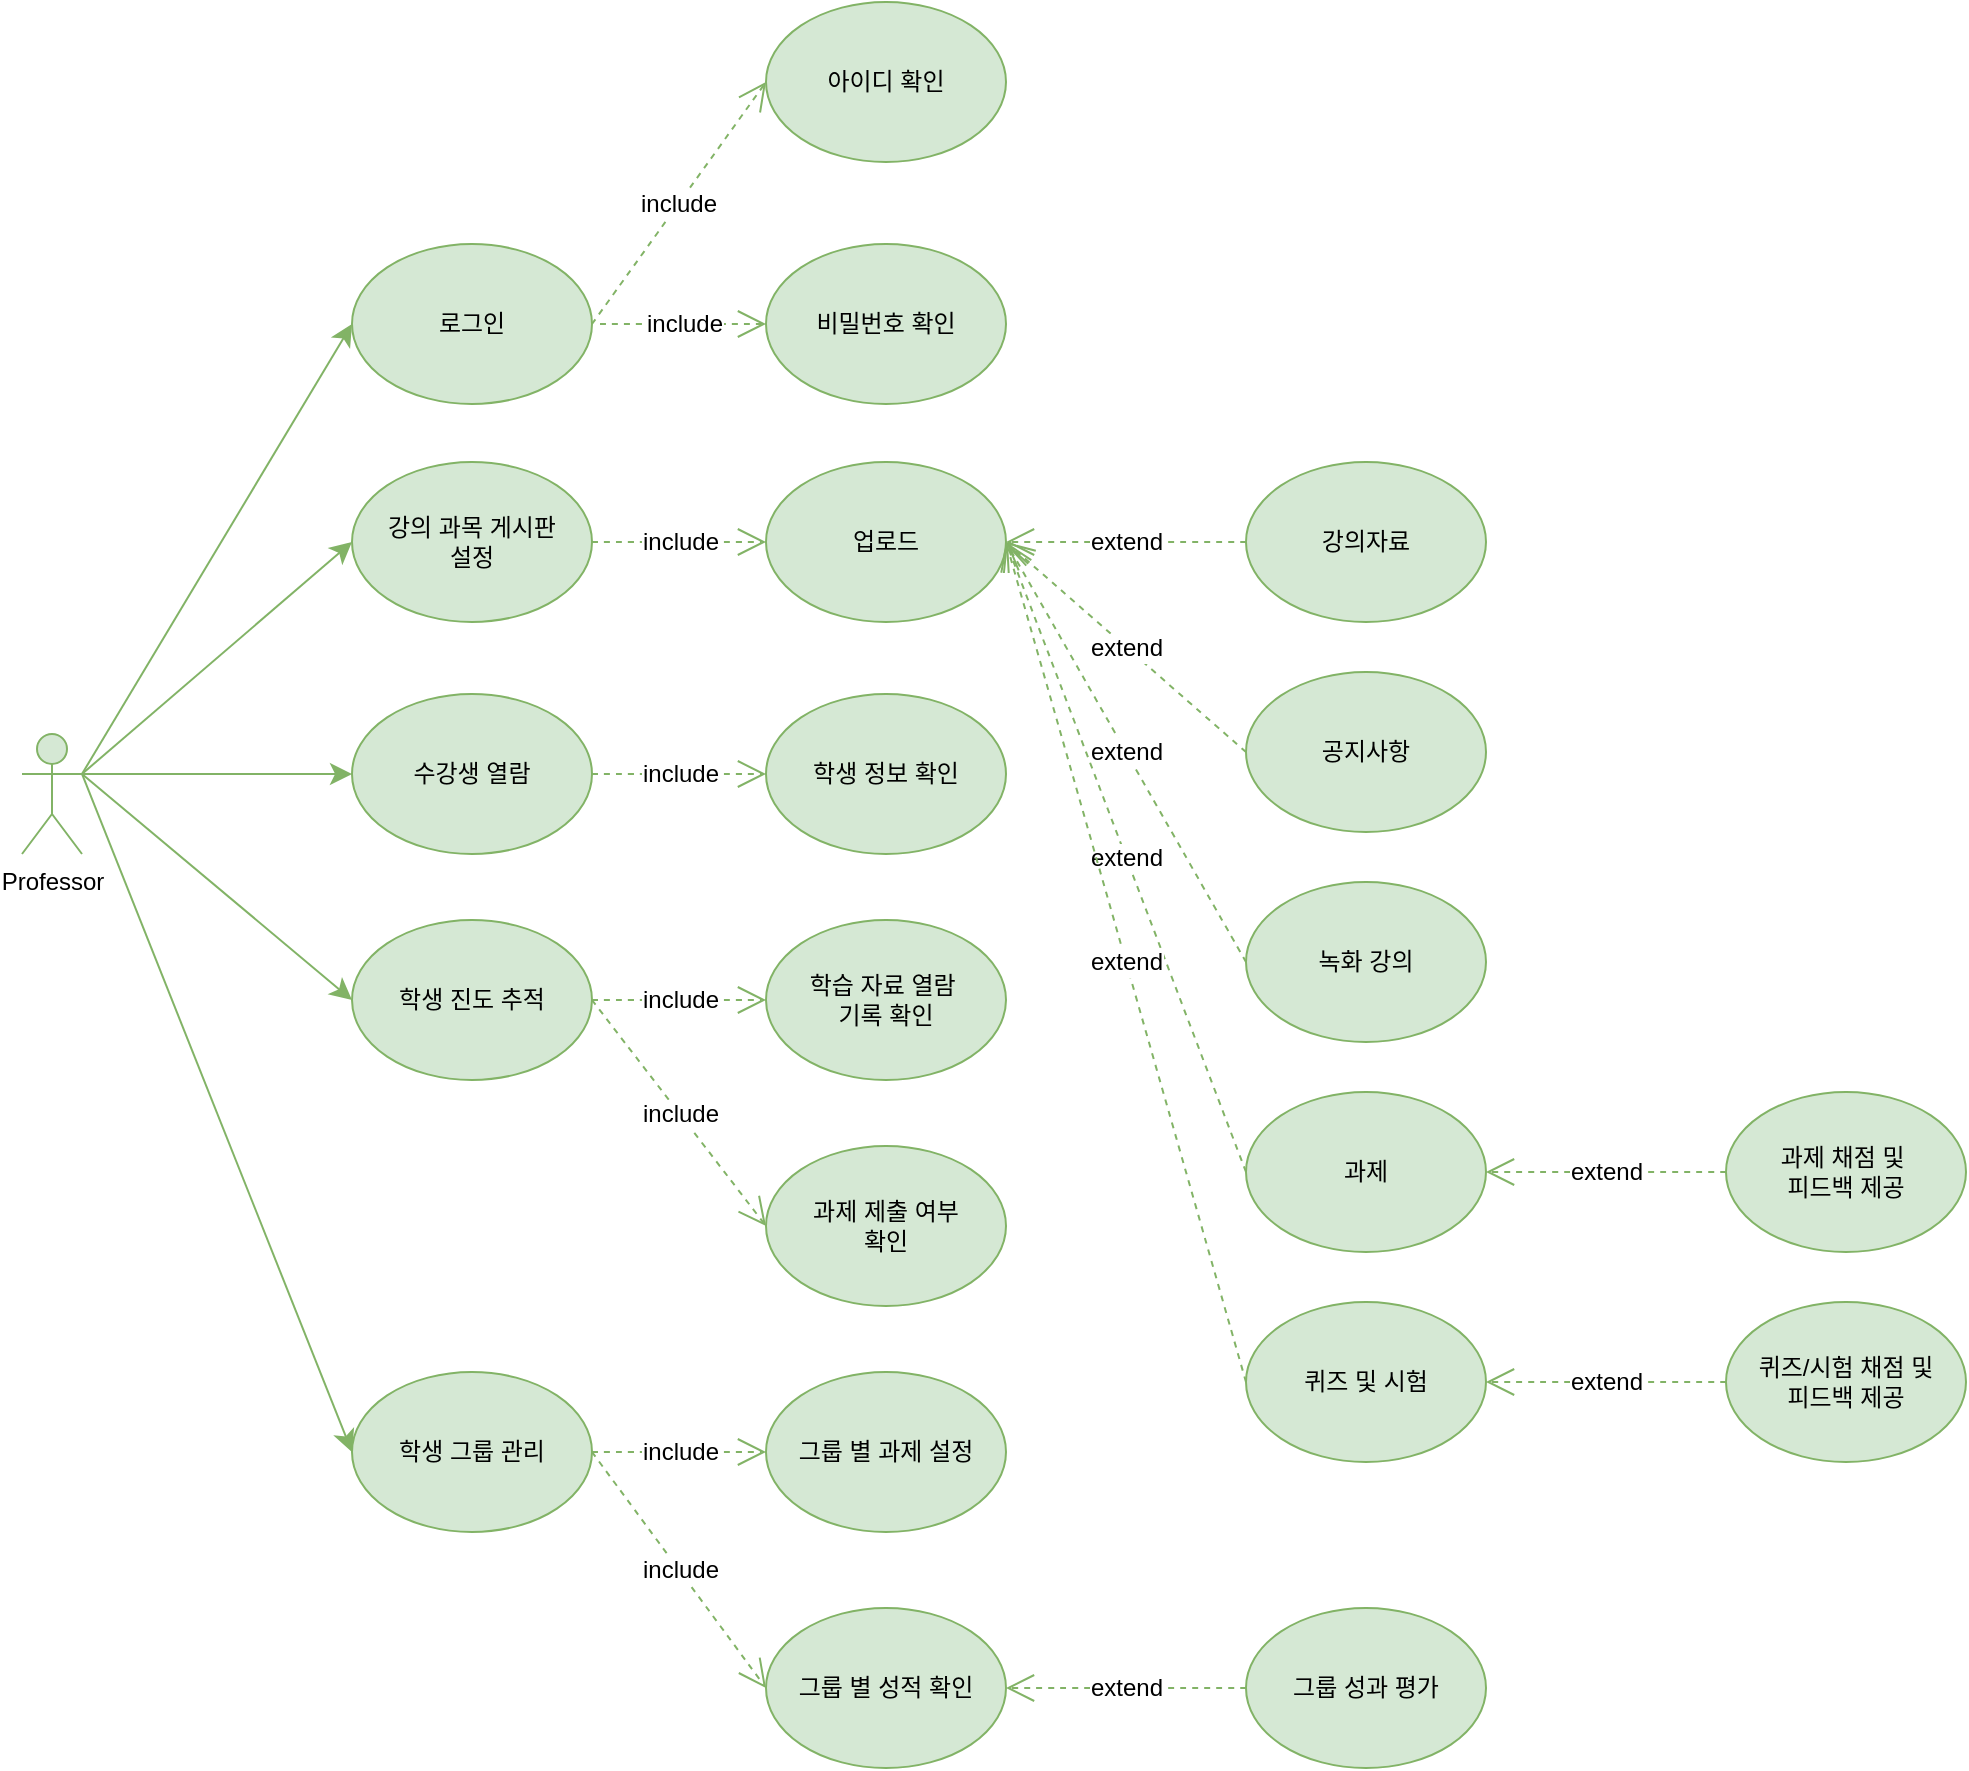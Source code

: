 <mxfile version="24.7.17">
  <diagram name="페이지-1" id="Jaoi5AOhNyEVhdPVCidP">
    <mxGraphModel dx="1900" dy="1146" grid="0" gridSize="10" guides="1" tooltips="1" connect="1" arrows="1" fold="1" page="0" pageScale="1" pageWidth="827" pageHeight="1169" math="0" shadow="0">
      <root>
        <mxCell id="0" />
        <mxCell id="1" parent="0" />
        <mxCell id="BDrPamRUkd0UW-RTRhFA-13" value="" style="edgeStyle=none;curved=1;rounded=0;orthogonalLoop=1;jettySize=auto;html=1;fontSize=12;startSize=8;endSize=8;entryX=0;entryY=0.5;entryDx=0;entryDy=0;exitX=1;exitY=0.333;exitDx=0;exitDy=0;exitPerimeter=0;fillColor=#d5e8d4;strokeColor=#82b366;" parent="1" source="BDrPamRUkd0UW-RTRhFA-1" target="BDrPamRUkd0UW-RTRhFA-9" edge="1">
          <mxGeometry relative="1" as="geometry" />
        </mxCell>
        <mxCell id="BDrPamRUkd0UW-RTRhFA-19" value="" style="edgeStyle=none;curved=1;rounded=0;orthogonalLoop=1;jettySize=auto;html=1;fontSize=12;startSize=8;endSize=8;entryX=0;entryY=0.5;entryDx=0;entryDy=0;exitX=1;exitY=0.333;exitDx=0;exitDy=0;exitPerimeter=0;fillColor=#d5e8d4;strokeColor=#82b366;" parent="1" source="BDrPamRUkd0UW-RTRhFA-1" target="BDrPamRUkd0UW-RTRhFA-11" edge="1">
          <mxGeometry relative="1" as="geometry">
            <Array as="points" />
          </mxGeometry>
        </mxCell>
        <mxCell id="BDrPamRUkd0UW-RTRhFA-1" value="Professor" style="shape=umlActor;verticalLabelPosition=bottom;verticalAlign=top;html=1;outlineConnect=0;fillColor=#d5e8d4;strokeColor=#82b366;" parent="1" vertex="1">
          <mxGeometry x="-80" y="163" width="30" height="60" as="geometry" />
        </mxCell>
        <mxCell id="BDrPamRUkd0UW-RTRhFA-7" value="수강생 열람" style="ellipse;whiteSpace=wrap;html=1;fillColor=#d5e8d4;strokeColor=#82b366;" parent="1" vertex="1">
          <mxGeometry x="85" y="143" width="120" height="80" as="geometry" />
        </mxCell>
        <mxCell id="BDrPamRUkd0UW-RTRhFA-8" value="강의 과목 게시판&lt;div&gt;설정&lt;/div&gt;" style="ellipse;whiteSpace=wrap;html=1;fillColor=#d5e8d4;strokeColor=#82b366;" parent="1" vertex="1">
          <mxGeometry x="85" y="27" width="120" height="80" as="geometry" />
        </mxCell>
        <mxCell id="BDrPamRUkd0UW-RTRhFA-9" value="로그인" style="ellipse;whiteSpace=wrap;html=1;fillColor=#d5e8d4;strokeColor=#82b366;" parent="1" vertex="1">
          <mxGeometry x="85" y="-82" width="120" height="80" as="geometry" />
        </mxCell>
        <mxCell id="BDrPamRUkd0UW-RTRhFA-10" value="학생 진도 추적" style="ellipse;whiteSpace=wrap;html=1;fillColor=#d5e8d4;strokeColor=#82b366;" parent="1" vertex="1">
          <mxGeometry x="85" y="256" width="120" height="80" as="geometry" />
        </mxCell>
        <mxCell id="BDrPamRUkd0UW-RTRhFA-11" value="학생 그룹 관리" style="ellipse;whiteSpace=wrap;html=1;fillColor=#d5e8d4;strokeColor=#82b366;" parent="1" vertex="1">
          <mxGeometry x="85" y="482" width="120" height="80" as="geometry" />
        </mxCell>
        <mxCell id="BDrPamRUkd0UW-RTRhFA-12" value="비밀번호 확인" style="ellipse;whiteSpace=wrap;html=1;fillColor=#d5e8d4;strokeColor=#82b366;" parent="1" vertex="1">
          <mxGeometry x="292" y="-82" width="120" height="80" as="geometry" />
        </mxCell>
        <mxCell id="BDrPamRUkd0UW-RTRhFA-14" value="" style="endArrow=classic;html=1;rounded=0;fontSize=12;startSize=8;endSize=8;curved=1;exitX=1;exitY=0.333;exitDx=0;exitDy=0;exitPerimeter=0;entryX=0;entryY=0.5;entryDx=0;entryDy=0;fillColor=#d5e8d4;strokeColor=#82b366;" parent="1" source="BDrPamRUkd0UW-RTRhFA-1" target="BDrPamRUkd0UW-RTRhFA-8" edge="1">
          <mxGeometry width="50" height="50" relative="1" as="geometry">
            <mxPoint x="29" y="244" as="sourcePoint" />
            <mxPoint x="56" y="260" as="targetPoint" />
          </mxGeometry>
        </mxCell>
        <mxCell id="BDrPamRUkd0UW-RTRhFA-15" value="" style="endArrow=classic;html=1;rounded=0;fontSize=12;startSize=8;endSize=8;curved=1;exitX=1;exitY=0.333;exitDx=0;exitDy=0;exitPerimeter=0;entryX=0;entryY=0.5;entryDx=0;entryDy=0;fillColor=#d5e8d4;strokeColor=#82b366;" parent="1" source="BDrPamRUkd0UW-RTRhFA-1" target="BDrPamRUkd0UW-RTRhFA-7" edge="1">
          <mxGeometry width="50" height="50" relative="1" as="geometry">
            <mxPoint x="29" y="244" as="sourcePoint" />
            <mxPoint x="79" y="194" as="targetPoint" />
          </mxGeometry>
        </mxCell>
        <mxCell id="BDrPamRUkd0UW-RTRhFA-18" value="" style="endArrow=classic;html=1;rounded=0;fontSize=12;startSize=8;endSize=8;curved=1;exitX=1;exitY=0.333;exitDx=0;exitDy=0;exitPerimeter=0;entryX=0;entryY=0.5;entryDx=0;entryDy=0;fillColor=#d5e8d4;strokeColor=#82b366;" parent="1" source="BDrPamRUkd0UW-RTRhFA-1" target="BDrPamRUkd0UW-RTRhFA-10" edge="1">
          <mxGeometry width="50" height="50" relative="1" as="geometry">
            <mxPoint x="29" y="244" as="sourcePoint" />
            <mxPoint x="79" y="194" as="targetPoint" />
          </mxGeometry>
        </mxCell>
        <mxCell id="BDrPamRUkd0UW-RTRhFA-21" value="아이디 확인" style="ellipse;whiteSpace=wrap;html=1;fillColor=#d5e8d4;strokeColor=#82b366;" parent="1" vertex="1">
          <mxGeometry x="292" y="-203" width="120" height="80" as="geometry" />
        </mxCell>
        <mxCell id="BDrPamRUkd0UW-RTRhFA-22" value="include" style="endArrow=open;endSize=12;dashed=1;html=1;rounded=0;fontSize=12;curved=1;exitX=1;exitY=0.5;exitDx=0;exitDy=0;entryX=0;entryY=0.5;entryDx=0;entryDy=0;fillColor=#d5e8d4;strokeColor=#82b366;" parent="1" source="BDrPamRUkd0UW-RTRhFA-9" target="BDrPamRUkd0UW-RTRhFA-21" edge="1">
          <mxGeometry width="160" relative="1" as="geometry">
            <mxPoint x="209" y="-16" as="sourcePoint" />
            <mxPoint x="425" y="-96" as="targetPoint" />
          </mxGeometry>
        </mxCell>
        <mxCell id="BDrPamRUkd0UW-RTRhFA-23" value="include" style="endArrow=open;endSize=12;dashed=1;html=1;rounded=0;fontSize=12;curved=1;entryX=0;entryY=0.5;entryDx=0;entryDy=0;fillColor=#d5e8d4;strokeColor=#82b366;" parent="1" target="BDrPamRUkd0UW-RTRhFA-12" edge="1">
          <mxGeometry width="160" relative="1" as="geometry">
            <mxPoint x="209" y="-42" as="sourcePoint" />
            <mxPoint x="215" y="-32" as="targetPoint" />
          </mxGeometry>
        </mxCell>
        <mxCell id="BDrPamRUkd0UW-RTRhFA-24" value="업로드" style="ellipse;whiteSpace=wrap;html=1;fillColor=#d5e8d4;strokeColor=#82b366;" parent="1" vertex="1">
          <mxGeometry x="292" y="27" width="120" height="80" as="geometry" />
        </mxCell>
        <mxCell id="BDrPamRUkd0UW-RTRhFA-25" value="학생 정보 확인" style="ellipse;whiteSpace=wrap;html=1;fillColor=#d5e8d4;strokeColor=#82b366;" parent="1" vertex="1">
          <mxGeometry x="292" y="143" width="120" height="80" as="geometry" />
        </mxCell>
        <mxCell id="BDrPamRUkd0UW-RTRhFA-26" value="학습 자료 열람&amp;nbsp;&lt;div&gt;기록 확인&lt;/div&gt;" style="ellipse;whiteSpace=wrap;html=1;fillColor=#d5e8d4;strokeColor=#82b366;" parent="1" vertex="1">
          <mxGeometry x="292" y="256" width="120" height="80" as="geometry" />
        </mxCell>
        <mxCell id="BDrPamRUkd0UW-RTRhFA-27" value="과제 제출 여부&lt;div&gt;확인&lt;/div&gt;" style="ellipse;whiteSpace=wrap;html=1;fillColor=#d5e8d4;strokeColor=#82b366;" parent="1" vertex="1">
          <mxGeometry x="292" y="369" width="120" height="80" as="geometry" />
        </mxCell>
        <mxCell id="BDrPamRUkd0UW-RTRhFA-28" value="그룹 별 과제 설정" style="ellipse;whiteSpace=wrap;html=1;fillColor=#d5e8d4;strokeColor=#82b366;" parent="1" vertex="1">
          <mxGeometry x="292" y="482" width="120" height="80" as="geometry" />
        </mxCell>
        <mxCell id="BDrPamRUkd0UW-RTRhFA-29" value="그룹 별 성적 확인" style="ellipse;whiteSpace=wrap;html=1;fillColor=#d5e8d4;strokeColor=#82b366;" parent="1" vertex="1">
          <mxGeometry x="292" y="600" width="120" height="80" as="geometry" />
        </mxCell>
        <mxCell id="BDrPamRUkd0UW-RTRhFA-30" value="include" style="endArrow=open;endSize=12;dashed=1;html=1;rounded=0;fontSize=12;curved=1;entryX=0;entryY=0.5;entryDx=0;entryDy=0;exitX=1;exitY=0.5;exitDx=0;exitDy=0;fillColor=#d5e8d4;strokeColor=#82b366;" parent="1" source="BDrPamRUkd0UW-RTRhFA-8" target="BDrPamRUkd0UW-RTRhFA-24" edge="1">
          <mxGeometry width="160" relative="1" as="geometry">
            <mxPoint x="219" y="-32" as="sourcePoint" />
            <mxPoint x="302" y="-32" as="targetPoint" />
          </mxGeometry>
        </mxCell>
        <mxCell id="BDrPamRUkd0UW-RTRhFA-31" value="include" style="endArrow=open;endSize=12;dashed=1;html=1;rounded=0;fontSize=12;curved=1;entryX=0;entryY=0.5;entryDx=0;entryDy=0;exitX=1;exitY=0.5;exitDx=0;exitDy=0;fillColor=#d5e8d4;strokeColor=#82b366;" parent="1" source="BDrPamRUkd0UW-RTRhFA-7" target="BDrPamRUkd0UW-RTRhFA-25" edge="1">
          <mxGeometry width="160" relative="1" as="geometry">
            <mxPoint x="215" y="77" as="sourcePoint" />
            <mxPoint x="302" y="77" as="targetPoint" />
          </mxGeometry>
        </mxCell>
        <mxCell id="BDrPamRUkd0UW-RTRhFA-32" value="include" style="endArrow=open;endSize=12;dashed=1;html=1;rounded=0;fontSize=12;curved=1;entryX=0;entryY=0.5;entryDx=0;entryDy=0;exitX=1;exitY=0.5;exitDx=0;exitDy=0;fillColor=#d5e8d4;strokeColor=#82b366;" parent="1" source="BDrPamRUkd0UW-RTRhFA-10" target="BDrPamRUkd0UW-RTRhFA-26" edge="1">
          <mxGeometry width="160" relative="1" as="geometry">
            <mxPoint x="215" y="175" as="sourcePoint" />
            <mxPoint x="302" y="175" as="targetPoint" />
          </mxGeometry>
        </mxCell>
        <mxCell id="BDrPamRUkd0UW-RTRhFA-33" value="include" style="endArrow=open;endSize=12;dashed=1;html=1;rounded=0;fontSize=12;curved=1;entryX=0;entryY=0.5;entryDx=0;entryDy=0;exitX=1;exitY=0.5;exitDx=0;exitDy=0;fillColor=#d5e8d4;strokeColor=#82b366;" parent="1" source="BDrPamRUkd0UW-RTRhFA-10" target="BDrPamRUkd0UW-RTRhFA-27" edge="1">
          <mxGeometry width="160" relative="1" as="geometry">
            <mxPoint x="215" y="306" as="sourcePoint" />
            <mxPoint x="302" y="306" as="targetPoint" />
          </mxGeometry>
        </mxCell>
        <mxCell id="BDrPamRUkd0UW-RTRhFA-34" value="include" style="endArrow=open;endSize=12;dashed=1;html=1;rounded=0;fontSize=12;curved=1;entryX=0;entryY=0.5;entryDx=0;entryDy=0;exitX=1;exitY=0.5;exitDx=0;exitDy=0;fillColor=#d5e8d4;strokeColor=#82b366;" parent="1" source="BDrPamRUkd0UW-RTRhFA-11" target="BDrPamRUkd0UW-RTRhFA-28" edge="1">
          <mxGeometry width="160" relative="1" as="geometry">
            <mxPoint x="225" y="293" as="sourcePoint" />
            <mxPoint x="312" y="293" as="targetPoint" />
          </mxGeometry>
        </mxCell>
        <mxCell id="BDrPamRUkd0UW-RTRhFA-35" value="include" style="endArrow=open;endSize=12;dashed=1;html=1;rounded=0;fontSize=12;curved=1;entryX=0;entryY=0.5;entryDx=0;entryDy=0;exitX=1;exitY=0.5;exitDx=0;exitDy=0;fillColor=#d5e8d4;strokeColor=#82b366;" parent="1" source="BDrPamRUkd0UW-RTRhFA-11" target="BDrPamRUkd0UW-RTRhFA-29" edge="1">
          <mxGeometry width="160" relative="1" as="geometry">
            <mxPoint x="215" y="532" as="sourcePoint" />
            <mxPoint x="302" y="532" as="targetPoint" />
          </mxGeometry>
        </mxCell>
        <mxCell id="BDrPamRUkd0UW-RTRhFA-36" value="강의자료" style="ellipse;whiteSpace=wrap;html=1;fillColor=#d5e8d4;strokeColor=#82b366;" parent="1" vertex="1">
          <mxGeometry x="532" y="27" width="120" height="80" as="geometry" />
        </mxCell>
        <mxCell id="BDrPamRUkd0UW-RTRhFA-39" value="extend" style="endArrow=open;endSize=12;dashed=1;html=1;rounded=0;fontSize=12;curved=1;entryX=1;entryY=0.5;entryDx=0;entryDy=0;exitX=0;exitY=0.5;exitDx=0;exitDy=0;fillColor=#d5e8d4;strokeColor=#82b366;" parent="1" source="BDrPamRUkd0UW-RTRhFA-36" target="BDrPamRUkd0UW-RTRhFA-24" edge="1">
          <mxGeometry width="160" relative="1" as="geometry">
            <mxPoint x="219" y="-32" as="sourcePoint" />
            <mxPoint x="302" y="-32" as="targetPoint" />
          </mxGeometry>
        </mxCell>
        <mxCell id="BDrPamRUkd0UW-RTRhFA-40" value="공지사항" style="ellipse;whiteSpace=wrap;html=1;fillColor=#d5e8d4;strokeColor=#82b366;" parent="1" vertex="1">
          <mxGeometry x="532" y="132" width="120" height="80" as="geometry" />
        </mxCell>
        <mxCell id="BDrPamRUkd0UW-RTRhFA-41" value="extend" style="endArrow=open;endSize=12;dashed=1;html=1;rounded=0;fontSize=12;curved=1;entryX=1;entryY=0.5;entryDx=0;entryDy=0;exitX=0;exitY=0.5;exitDx=0;exitDy=0;fillColor=#d5e8d4;strokeColor=#82b366;" parent="1" source="BDrPamRUkd0UW-RTRhFA-40" target="BDrPamRUkd0UW-RTRhFA-24" edge="1">
          <mxGeometry width="160" relative="1" as="geometry">
            <mxPoint x="219" y="74" as="sourcePoint" />
            <mxPoint x="412" y="173" as="targetPoint" />
          </mxGeometry>
        </mxCell>
        <mxCell id="BDrPamRUkd0UW-RTRhFA-42" value="녹화 강의" style="ellipse;whiteSpace=wrap;html=1;fillColor=#d5e8d4;strokeColor=#82b366;" parent="1" vertex="1">
          <mxGeometry x="532" y="237" width="120" height="80" as="geometry" />
        </mxCell>
        <mxCell id="BDrPamRUkd0UW-RTRhFA-43" value="과제" style="ellipse;whiteSpace=wrap;html=1;fillColor=#d5e8d4;strokeColor=#82b366;" parent="1" vertex="1">
          <mxGeometry x="532" y="342" width="120" height="80" as="geometry" />
        </mxCell>
        <mxCell id="BDrPamRUkd0UW-RTRhFA-44" value="퀴즈 및 시험" style="ellipse;whiteSpace=wrap;html=1;fillColor=#d5e8d4;strokeColor=#82b366;" parent="1" vertex="1">
          <mxGeometry x="532" y="447" width="120" height="80" as="geometry" />
        </mxCell>
        <mxCell id="BDrPamRUkd0UW-RTRhFA-45" value="extend" style="endArrow=open;endSize=12;dashed=1;html=1;rounded=0;fontSize=12;curved=1;entryX=1;entryY=0.5;entryDx=0;entryDy=0;exitX=0;exitY=0.5;exitDx=0;exitDy=0;fillColor=#d5e8d4;strokeColor=#82b366;" parent="1" source="BDrPamRUkd0UW-RTRhFA-42" target="BDrPamRUkd0UW-RTRhFA-24" edge="1">
          <mxGeometry width="160" relative="1" as="geometry">
            <mxPoint x="542" y="182" as="sourcePoint" />
            <mxPoint x="422" y="77" as="targetPoint" />
          </mxGeometry>
        </mxCell>
        <mxCell id="BDrPamRUkd0UW-RTRhFA-46" value="extend" style="endArrow=open;endSize=12;dashed=1;html=1;rounded=0;fontSize=12;curved=1;entryX=1;entryY=0.5;entryDx=0;entryDy=0;exitX=0;exitY=0.5;exitDx=0;exitDy=0;fillColor=#d5e8d4;strokeColor=#82b366;" parent="1" source="BDrPamRUkd0UW-RTRhFA-43" target="BDrPamRUkd0UW-RTRhFA-24" edge="1">
          <mxGeometry width="160" relative="1" as="geometry">
            <mxPoint x="542" y="287" as="sourcePoint" />
            <mxPoint x="422" y="77" as="targetPoint" />
          </mxGeometry>
        </mxCell>
        <mxCell id="BDrPamRUkd0UW-RTRhFA-47" value="extend" style="endArrow=open;endSize=12;dashed=1;html=1;rounded=0;fontSize=12;curved=1;entryX=1;entryY=0.5;entryDx=0;entryDy=0;exitX=0;exitY=0.5;exitDx=0;exitDy=0;fillColor=#d5e8d4;strokeColor=#82b366;" parent="1" source="BDrPamRUkd0UW-RTRhFA-44" target="BDrPamRUkd0UW-RTRhFA-24" edge="1">
          <mxGeometry width="160" relative="1" as="geometry">
            <mxPoint x="542" y="392" as="sourcePoint" />
            <mxPoint x="422" y="77" as="targetPoint" />
          </mxGeometry>
        </mxCell>
        <mxCell id="BDrPamRUkd0UW-RTRhFA-48" value="퀴즈/시험 채점 및&lt;div&gt;피드백 제공&lt;/div&gt;" style="ellipse;whiteSpace=wrap;html=1;fillColor=#d5e8d4;strokeColor=#82b366;" parent="1" vertex="1">
          <mxGeometry x="772" y="447" width="120" height="80" as="geometry" />
        </mxCell>
        <mxCell id="BDrPamRUkd0UW-RTRhFA-49" value="과제 채점 및&amp;nbsp;&lt;div&gt;피드백 제공&lt;/div&gt;" style="ellipse;whiteSpace=wrap;html=1;fillColor=#d5e8d4;strokeColor=#82b366;" parent="1" vertex="1">
          <mxGeometry x="772" y="342" width="120" height="80" as="geometry" />
        </mxCell>
        <mxCell id="BDrPamRUkd0UW-RTRhFA-50" value="extend" style="endArrow=open;endSize=12;dashed=1;html=1;rounded=0;fontSize=12;curved=1;entryX=1;entryY=0.5;entryDx=0;entryDy=0;exitX=0;exitY=0.5;exitDx=0;exitDy=0;fillColor=#d5e8d4;strokeColor=#82b366;" parent="1" source="BDrPamRUkd0UW-RTRhFA-49" target="BDrPamRUkd0UW-RTRhFA-43" edge="1">
          <mxGeometry width="160" relative="1" as="geometry">
            <mxPoint x="542" y="392" as="sourcePoint" />
            <mxPoint x="422" y="77" as="targetPoint" />
          </mxGeometry>
        </mxCell>
        <mxCell id="BDrPamRUkd0UW-RTRhFA-51" value="extend" style="endArrow=open;endSize=12;dashed=1;html=1;rounded=0;fontSize=12;curved=1;entryX=1;entryY=0.5;entryDx=0;entryDy=0;exitX=0;exitY=0.5;exitDx=0;exitDy=0;fillColor=#d5e8d4;strokeColor=#82b366;" parent="1" source="BDrPamRUkd0UW-RTRhFA-48" target="BDrPamRUkd0UW-RTRhFA-44" edge="1">
          <mxGeometry width="160" relative="1" as="geometry">
            <mxPoint x="552" y="402" as="sourcePoint" />
            <mxPoint x="432" y="87" as="targetPoint" />
          </mxGeometry>
        </mxCell>
        <mxCell id="BDrPamRUkd0UW-RTRhFA-52" value="그룹 성과 평가" style="ellipse;whiteSpace=wrap;html=1;fillColor=#d5e8d4;strokeColor=#82b366;" parent="1" vertex="1">
          <mxGeometry x="532" y="600" width="120" height="80" as="geometry" />
        </mxCell>
        <mxCell id="BDrPamRUkd0UW-RTRhFA-53" value="extend" style="endArrow=open;endSize=12;dashed=1;html=1;rounded=0;fontSize=12;curved=1;entryX=1;entryY=0.5;entryDx=0;entryDy=0;exitX=0;exitY=0.5;exitDx=0;exitDy=0;fillColor=#d5e8d4;strokeColor=#82b366;" parent="1" source="BDrPamRUkd0UW-RTRhFA-52" target="BDrPamRUkd0UW-RTRhFA-29" edge="1">
          <mxGeometry width="160" relative="1" as="geometry">
            <mxPoint x="782" y="497" as="sourcePoint" />
            <mxPoint x="662" y="497" as="targetPoint" />
          </mxGeometry>
        </mxCell>
      </root>
    </mxGraphModel>
  </diagram>
</mxfile>
